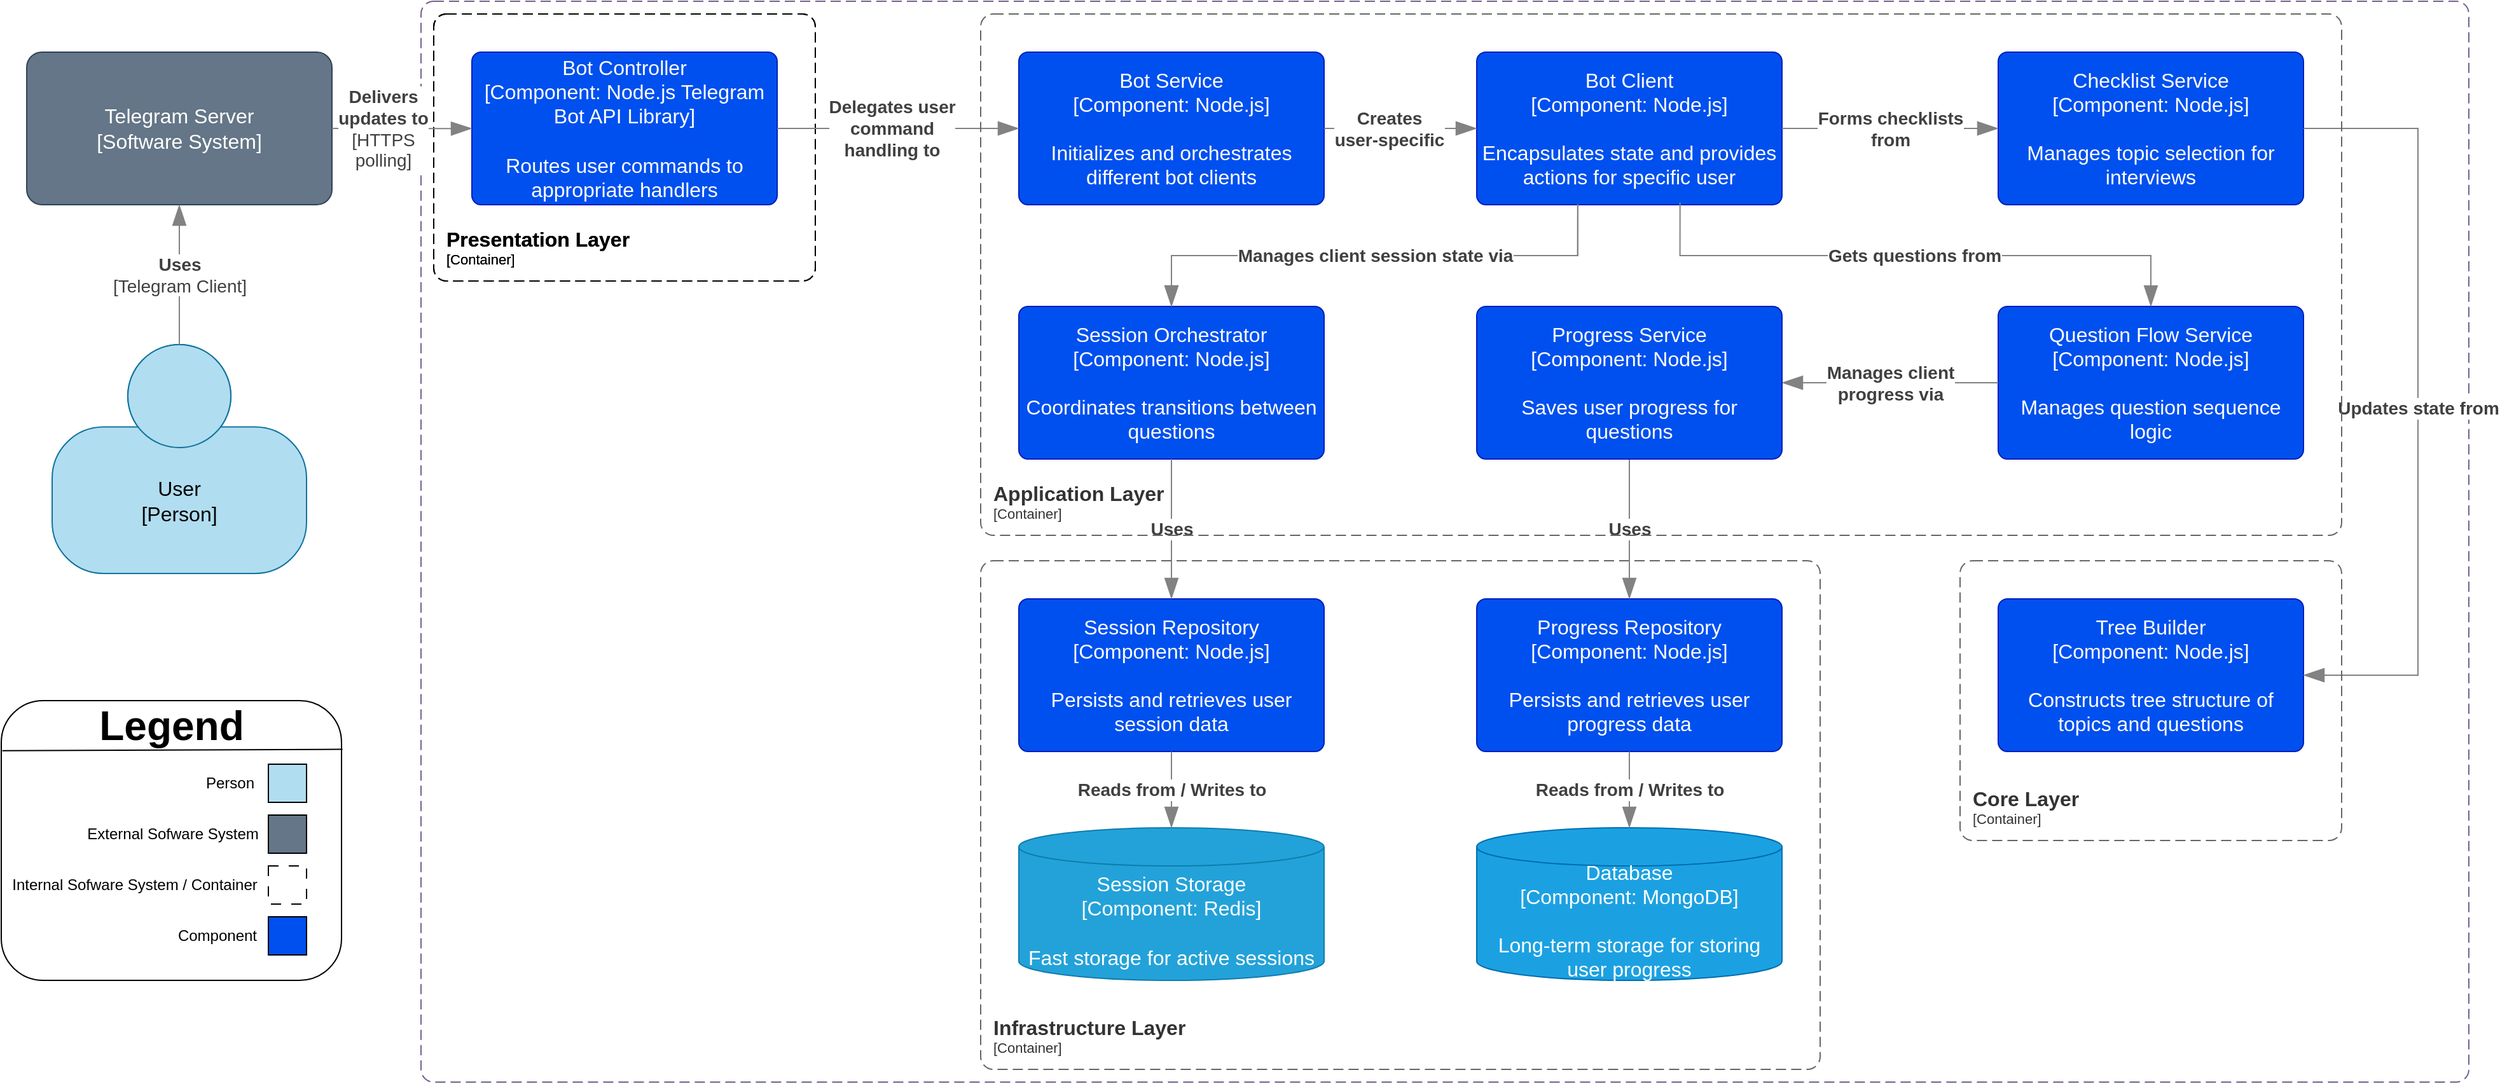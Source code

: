 <mxfile>
    <diagram id="y2iRXe6Vf7PfoEJopRq3" name="Page-1">
        <mxGraphModel dx="1935" dy="1438" grid="1" gridSize="10" guides="1" tooltips="1" connect="1" arrows="1" fold="1" page="1" pageScale="1" pageWidth="850" pageHeight="1100" background="#FFFFFF" math="0" shadow="0">
            <root>
                <mxCell id="0"/>
                <mxCell id="1" parent="0"/>
                <mxCell id="150" value="" style="rounded=1;whiteSpace=wrap;html=1;fillColor=none;" vertex="1" parent="1">
                    <mxGeometry x="40" y="880" width="267.5" height="220" as="geometry"/>
                </mxCell>
                <object placeholders="1" c4Name="User" c4Type="Person" label="%c4Name%&#xa;[%c4Type%]" id="2">
                    <mxCell style="fontSize=16;dashed=0;whiteSpace=wrap;fillColor=#B1DDF0;strokeColor=#10739e;shape=mxgraph.c4.person2;align=center;metaEdit=1;points=[[0.5,0,0],[1,0.5,0],[1,0.75,0],[0.75,1,0],[0.5,1,0],[0.25,1,0],[0,0.75,0],[0,0.5,0]];resizable=0;labelBackgroundColor=none;labelBorderColor=none;textShadow=0;fontStyle=0" parent="1" vertex="1">
                        <mxGeometry x="80" y="600" width="200" height="180" as="geometry"/>
                    </mxCell>
                </object>
                <object placeholders="1" c4Name="InterviewCoach" c4Type="SystemScopeBoundary" c4Application="Software System" label="&lt;font style=&quot;font-size: 16px&quot;&gt;&lt;b&gt;&lt;div style=&quot;text-align: left&quot;&gt;%c4Name%&lt;/div&gt;&lt;/b&gt;&lt;/font&gt;&lt;div style=&quot;text-align: left&quot;&gt;[%c4Application%]&lt;/div&gt;" id="7">
                    <mxCell style="rounded=1;fontSize=11;whiteSpace=wrap;html=1;dashed=1;arcSize=20;fillColor=none;strokeColor=#76608A;fontColor=#ffffff;labelBackgroundColor=none;align=left;verticalAlign=bottom;labelBorderColor=none;spacingTop=0;spacing=10;dashPattern=8 4;metaEdit=1;rotatable=0;perimeter=rectanglePerimeter;noLabel=0;labelPadding=0;allowArrows=0;connectable=0;expand=0;recursiveResize=0;editable=1;pointerEvents=0;absoluteArcSize=1;points=[[0.25,0,0],[0.5,0,0],[0.75,0,0],[1,0.25,0],[1,0.5,0],[1,0.75,0],[0.75,1,0],[0.5,1,0],[0.25,1,0],[0,0.75,0],[0,0.5,0],[0,0.25,0]];" parent="1" vertex="1">
                        <mxGeometry x="370" y="330" width="1610" height="850" as="geometry"/>
                    </mxCell>
                </object>
                <object placeholders="1" c4Name="Presentation Layer" c4Type="ContainerScopeBoundary" c4Application="Container" label="&lt;font style=&quot;font-size: 16px&quot;&gt;&lt;b&gt;&lt;div style=&quot;text-align: left&quot;&gt;%c4Name%&lt;/div&gt;&lt;/b&gt;&lt;/font&gt;&lt;div style=&quot;text-align: left&quot;&gt;[%c4Application%]&lt;/div&gt;" id="77">
                    <mxCell style="rounded=1;fontSize=11;whiteSpace=wrap;html=1;dashed=1;arcSize=20;fillColor=none;labelBackgroundColor=none;align=left;verticalAlign=bottom;labelBorderColor=none;spacingTop=0;spacing=10;dashPattern=8 4;metaEdit=1;rotatable=0;perimeter=rectanglePerimeter;noLabel=0;labelPadding=0;allowArrows=0;connectable=0;expand=0;recursiveResize=0;editable=1;pointerEvents=0;absoluteArcSize=1;points=[[0.25,0,0],[0.5,0,0],[0.75,0,0],[1,0.25,0],[1,0.5,0],[1,0.75,0],[0.75,1,0],[0.5,1,0],[0.25,1,0],[0,0.75,0],[0,0.5,0],[0,0.25,0]];" parent="1" vertex="1">
                        <mxGeometry x="380" y="340" width="300" height="210" as="geometry"/>
                    </mxCell>
                </object>
                <object placeholders="1" c4Name="Presentation Layer" c4Type="ContainerScopeBoundary" c4Application="Container" label="&lt;font style=&quot;font-size: 16px&quot;&gt;&lt;b&gt;&lt;div style=&quot;text-align: left&quot;&gt;%c4Name%&lt;/div&gt;&lt;/b&gt;&lt;/font&gt;&lt;div style=&quot;text-align: left&quot;&gt;[%c4Application%]&lt;/div&gt;" id="8">
                    <mxCell style="rounded=1;fontSize=11;whiteSpace=wrap;html=1;dashed=1;arcSize=20;fillColor=none;labelBackgroundColor=none;align=left;verticalAlign=bottom;labelBorderColor=none;spacingTop=0;spacing=10;dashPattern=8 4;metaEdit=1;rotatable=0;perimeter=rectanglePerimeter;noLabel=0;labelPadding=0;allowArrows=0;connectable=0;expand=0;recursiveResize=0;editable=1;pointerEvents=0;absoluteArcSize=1;points=[[0.25,0,0],[0.5,0,0],[0.75,0,0],[1,0.25,0],[1,0.5,0],[1,0.75,0],[0.75,1,0],[0.5,1,0],[0.25,1,0],[0,0.75,0],[0,0.5,0],[0,0.25,0]];" vertex="1" parent="1">
                        <mxGeometry x="380" y="340" width="300" height="210" as="geometry"/>
                    </mxCell>
                </object>
                <object placeholders="1" c4Name="Database" c4Type="Component" c4Technology="MongoDB" c4Description="Long-term storage for storing user progress" label="%c4Name%&lt;br&gt;[%c4Type%:&amp;nbsp;%c4Technology%]&lt;br&gt;&lt;br&gt;%c4Description%" id="14">
                    <mxCell style="shape=cylinder3;size=15;whiteSpace=wrap;boundedLbl=1;rounded=0;labelBackgroundColor=none;fillColor=#1ba1e2;fontSize=16;fontColor=#ffffff;align=center;strokeColor=#006EAF;metaEdit=1;points=[[0.5,0,0],[1,0.25,0],[1,0.5,0],[1,0.75,0],[0.5,1,0],[0,0.75,0],[0,0.5,0],[0,0.25,0]];resizable=0;html=1;" parent="1" vertex="1">
                        <mxGeometry x="1200" y="980" width="240" height="120" as="geometry"/>
                    </mxCell>
                </object>
                <object placeholders="1" c4Name="Session Storage" c4Type="Component" c4Technology="Redis" c4Description="Fast storage for active sessions" label="%c4Name%&lt;br&gt;[%c4Type%:&amp;nbsp;%c4Technology%]&lt;br&gt;&lt;br&gt;%c4Description%" id="15">
                    <mxCell style="shape=cylinder3;size=15;whiteSpace=wrap;boundedLbl=1;rounded=0;labelBackgroundColor=none;fillColor=#23A2D9;fontSize=16;fontColor=#ffffff;align=center;strokeColor=#0E7DAD;metaEdit=1;points=[[0.5,0,0],[1,0.25,0],[1,0.5,0],[1,0.75,0],[0.5,1,0],[0,0.75,0],[0,0.5,0],[0,0.25,0]];resizable=0;html=1;" parent="1" vertex="1">
                        <mxGeometry x="840" y="980" width="240" height="120" as="geometry"/>
                    </mxCell>
                </object>
                <object placeholders="1" c4Name="Telegram Server" c4Type="Software System" label="%c4Name%&#xa;[%c4Type%]" id="21">
                    <mxCell style="rounded=1;whiteSpace=wrap;labelBackgroundColor=none;fillColor=#647687;fontColor=#ffffff;align=center;arcSize=10;strokeColor=#314354;metaEdit=1;resizable=0;points=[[0.25,0,0],[0.5,0,0],[0.75,0,0],[1,0.25,0],[1,0.5,0],[1,0.75,0],[0.75,1,0],[0.5,1,0],[0.25,1,0],[0,0.75,0],[0,0.5,0],[0,0.25,0]];fontSize=16;" parent="1" vertex="1">
                        <mxGeometry x="60" y="370" width="240" height="120" as="geometry"/>
                    </mxCell>
                </object>
                <object placeholders="1" c4Name="Bot Controller" c4Type="Component" c4Technology="Node.js Telegram Bot API Library" c4Description="Routes user commands to appropriate handlers" label="%c4Name%&#xa;[%c4Type%: %c4Technology%]&#xa;&#xa;%c4Description%" id="23">
                    <mxCell style="rounded=1;whiteSpace=wrap;labelBackgroundColor=none;fillColor=#0050EF;align=center;arcSize=6;strokeColor=#001DBC;metaEdit=1;resizable=0;points=[[0.25,0,0],[0.5,0,0],[0.75,0,0],[1,0.25,0],[1,0.5,0],[1,0.75,0],[0.75,1,0],[0.5,1,0],[0.25,1,0],[0,0.75,0],[0,0.5,0],[0,0.25,0]];fontSize=16;fontColor=#ffffff;shadow=0;glass=0;" parent="1" vertex="1">
                        <mxGeometry x="410" y="370" width="240" height="120" as="geometry"/>
                    </mxCell>
                </object>
                <object placeholders="1" c4Name="Bot Service" c4Type="Component" c4Technology="Node.js" c4Description="Initializes and orchestrates different bot clients" label="%c4Name%&#xa;[%c4Type%: %c4Technology%]&#xa;&#xa;%c4Description%" id="24">
                    <mxCell style="rounded=1;whiteSpace=wrap;labelBackgroundColor=none;fillColor=#0050ef;align=center;arcSize=6;strokeColor=#001DBC;metaEdit=1;resizable=0;points=[[0.25,0,0],[0.5,0,0],[0.75,0,0],[1,0.25,0],[1,0.5,0],[1,0.75,0],[0.75,1,0],[0.5,1,0],[0.25,1,0],[0,0.75,0],[0,0.5,0],[0,0.25,0]];fontColor=#ffffff;fontSize=16;" parent="1" vertex="1">
                        <mxGeometry x="840" y="370" width="240" height="120" as="geometry"/>
                    </mxCell>
                </object>
                <object placeholders="1" c4Name="Bot Client" c4Type="Component" c4Technology="Node.js" c4Description="Encapsulates state and provides actions for specific user" label="%c4Name%&#xa;[%c4Type%: %c4Technology%]&#xa;&#xa;%c4Description%" id="26">
                    <mxCell style="rounded=1;whiteSpace=wrap;labelBackgroundColor=none;fillColor=#0050ef;align=center;arcSize=6;strokeColor=#001DBC;metaEdit=1;resizable=0;points=[[0.25,0,0],[0.5,0,0],[0.75,0,0],[1,0.25,0],[1,0.5,0],[1,0.75,0],[0.75,1,0],[0.5,1,0],[0.25,1,0],[0,0.75,0],[0,0.5,0],[0,0.25,0]];fontColor=#ffffff;fontSize=16;" parent="1" vertex="1">
                        <mxGeometry x="1200" y="370" width="240" height="120" as="geometry"/>
                    </mxCell>
                </object>
                <object placeholders="1" c4Name="Session Orchestrator" c4Type="Component" c4Technology="Node.js" c4Description="Coordinates transitions between questions" label="%c4Name%&#xa;[%c4Type%: %c4Technology%]&#xa;&#xa;%c4Description%" id="27">
                    <mxCell style="rounded=1;whiteSpace=wrap;labelBackgroundColor=none;fillColor=#0050ef;align=center;arcSize=6;strokeColor=#001DBC;metaEdit=1;resizable=0;points=[[0.25,0,0],[0.5,0,0],[0.75,0,0],[1,0.25,0],[1,0.5,0],[1,0.75,0],[0.75,1,0],[0.5,1,0],[0.25,1,0],[0,0.75,0],[0,0.5,0],[0,0.25,0]];fontColor=#ffffff;fontSize=16;" parent="1" vertex="1">
                        <mxGeometry x="840" y="570" width="240" height="120" as="geometry"/>
                    </mxCell>
                </object>
                <object placeholders="1" c4Name="Checklist Service" c4Type="Component" c4Technology="Node.js" c4Description="Manages topic selection for interviews" label="%c4Name%&#xa;[%c4Type%: %c4Technology%]&#xa;&#xa;%c4Description%" id="28">
                    <mxCell style="rounded=1;whiteSpace=wrap;labelBackgroundColor=none;fillColor=#0050ef;align=center;arcSize=6;strokeColor=#001DBC;metaEdit=1;resizable=0;points=[[0.25,0,0],[0.5,0,0],[0.75,0,0],[1,0.25,0],[1,0.5,0],[1,0.75,0],[0.75,1,0],[0.5,1,0],[0.25,1,0],[0,0.75,0],[0,0.5,0],[0,0.25,0]];fontColor=#ffffff;fontSize=16;" parent="1" vertex="1">
                        <mxGeometry x="1610" y="370" width="240" height="120" as="geometry"/>
                    </mxCell>
                </object>
                <object placeholders="1" c4Name="Question Flow Service" c4Type="Component" c4Technology="Node.js" c4Description="Manages question sequence logic" label="%c4Name%&#xa;[%c4Type%: %c4Technology%]&#xa;&#xa;%c4Description%" id="29">
                    <mxCell style="rounded=1;whiteSpace=wrap;labelBackgroundColor=none;fillColor=#0050ef;align=center;arcSize=6;strokeColor=#001DBC;metaEdit=1;resizable=0;points=[[0.25,0,0],[0.5,0,0],[0.75,0,0],[1,0.25,0],[1,0.5,0],[1,0.75,0],[0.75,1,0],[0.5,1,0],[0.25,1,0],[0,0.75,0],[0,0.5,0],[0,0.25,0]];fontColor=#ffffff;fontSize=16;" parent="1" vertex="1">
                        <mxGeometry x="1610" y="570" width="240" height="120" as="geometry"/>
                    </mxCell>
                </object>
                <object placeholders="1" c4Name="Session Repository" c4Type="Component" c4Technology="Node.js" c4Description="Persists and retrieves user session data" label="%c4Name%&#xa;[%c4Type%: %c4Technology%]&#xa;&#xa;%c4Description%" id="30">
                    <mxCell style="rounded=1;whiteSpace=wrap;labelBackgroundColor=none;fillColor=#0050ef;align=center;arcSize=6;strokeColor=#001DBC;metaEdit=1;resizable=0;points=[[0.25,0,0],[0.5,0,0],[0.75,0,0],[1,0.25,0],[1,0.5,0],[1,0.75,0],[0.75,1,0],[0.5,1,0],[0.25,1,0],[0,0.75,0],[0,0.5,0],[0,0.25,0]];fontColor=#ffffff;fontSize=16;" parent="1" vertex="1">
                        <mxGeometry x="840" y="800" width="240" height="120" as="geometry"/>
                    </mxCell>
                </object>
                <object placeholders="1" c4Name="Progress Repository" c4Type="Component" c4Technology="Node.js" c4Description="Persists and retrieves user progress data" label="%c4Name%&#xa;[%c4Type%: %c4Technology%]&#xa;&#xa;%c4Description%" id="31">
                    <mxCell style="rounded=1;whiteSpace=wrap;labelBackgroundColor=none;fillColor=#0050ef;align=center;arcSize=6;strokeColor=#001DBC;metaEdit=1;resizable=0;points=[[0.25,0,0],[0.5,0,0],[0.75,0,0],[1,0.25,0],[1,0.5,0],[1,0.75,0],[0.75,1,0],[0.5,1,0],[0.25,1,0],[0,0.75,0],[0,0.5,0],[0,0.25,0]];fontColor=#ffffff;fontSize=16;" parent="1" vertex="1">
                        <mxGeometry x="1200" y="800" width="240" height="120" as="geometry"/>
                    </mxCell>
                </object>
                <object placeholders="1" c4Type="Relationship" c4Technology="Telegram Client" c4Description="Uses" label="&lt;div style=&quot;text-align: left&quot;&gt;&lt;div style=&quot;text-align: center&quot;&gt;&lt;b&gt;%c4Description%&lt;/b&gt;&lt;/div&gt;&lt;div style=&quot;text-align: center&quot;&gt;[%c4Technology%]&lt;/div&gt;&lt;/div&gt;" id="32">
                    <mxCell style="endArrow=blockThin;html=1;fontSize=14;fontColor=#404040;strokeWidth=1;endFill=1;strokeColor=#828282;elbow=vertical;metaEdit=1;endSize=14;startSize=14;jumpStyle=arc;jumpSize=16;rounded=0;edgeStyle=orthogonalEdgeStyle;exitX=0.5;exitY=0;exitDx=0;exitDy=0;exitPerimeter=0;entryX=0.5;entryY=1;entryDx=0;entryDy=0;entryPerimeter=0;" parent="1" source="2" target="21" edge="1">
                        <mxGeometry width="240" relative="1" as="geometry">
                            <mxPoint x="780" y="660" as="sourcePoint"/>
                            <mxPoint x="1020" y="660" as="targetPoint"/>
                        </mxGeometry>
                    </mxCell>
                </object>
                <object placeholders="1" c4Type="Relationship" c4Description="Delegates user&#xa;command &#xa;handling to" label="&lt;div style=&quot;text-align: left&quot;&gt;&lt;div style=&quot;text-align: center&quot;&gt;&lt;b&gt;%c4Description%&lt;/b&gt;&lt;/div&gt;&lt;/div&gt;" id="36">
                    <mxCell style="endArrow=blockThin;html=1;fontSize=14;fontColor=#404040;strokeWidth=1;endFill=1;strokeColor=#828282;elbow=vertical;metaEdit=1;endSize=14;startSize=14;jumpStyle=arc;jumpSize=16;rounded=0;edgeStyle=orthogonalEdgeStyle;exitX=1;exitY=0.5;exitDx=0;exitDy=0;exitPerimeter=0;entryX=0;entryY=0.5;entryDx=0;entryDy=0;entryPerimeter=0;" parent="1" source="23" target="24" edge="1">
                        <mxGeometry x="-0.053" width="240" relative="1" as="geometry">
                            <mxPoint x="310" y="440" as="sourcePoint"/>
                            <mxPoint x="470" y="590" as="targetPoint"/>
                            <Array as="points">
                                <mxPoint x="720" y="430"/>
                                <mxPoint x="720" y="430"/>
                            </Array>
                            <mxPoint as="offset"/>
                        </mxGeometry>
                    </mxCell>
                </object>
                <object placeholders="1" c4Type="Relationship" c4Technology="HTTPS&#xa;polling" c4Description="Delivers&#xa;updates to" label="&lt;div style=&quot;text-align: left&quot;&gt;&lt;div style=&quot;text-align: center&quot;&gt;&lt;b&gt;%c4Description%&lt;/b&gt;&lt;/div&gt;&lt;div style=&quot;text-align: center&quot;&gt;[%c4Technology%]&lt;/div&gt;&lt;/div&gt;" id="35">
                    <mxCell style="endArrow=blockThin;html=1;fontSize=14;fontColor=#404040;strokeWidth=1;endFill=1;strokeColor=#828282;elbow=vertical;metaEdit=1;endSize=14;startSize=14;jumpStyle=arc;jumpSize=16;rounded=0;edgeStyle=orthogonalEdgeStyle;entryX=0;entryY=0.5;entryDx=0;entryDy=0;entryPerimeter=0;" parent="1" target="23" edge="1">
                        <mxGeometry x="-0.276" width="240" relative="1" as="geometry">
                            <mxPoint x="300" y="430" as="sourcePoint"/>
                            <mxPoint x="190" y="500" as="targetPoint"/>
                            <mxPoint as="offset"/>
                        </mxGeometry>
                    </mxCell>
                </object>
                <object placeholders="1" c4Type="Relationship" c4Description="e.g. Visits pages" label="&lt;div style=&quot;text-align: left&quot;&gt;&lt;div style=&quot;text-align: center&quot;&gt;&lt;b&gt;%c4Description%&lt;/b&gt;&lt;/div&gt;" id="76">
                    <mxCell style="endArrow=blockThin;html=1;fontSize=10;fontColor=#404040;strokeWidth=1;endFill=1;strokeColor=#828282;elbow=vertical;metaEdit=1;endSize=14;startSize=14;jumpStyle=arc;jumpSize=16;rounded=0;edgeStyle=orthogonalEdgeStyle;exitX=0.331;exitY=0.997;exitDx=0;exitDy=0;exitPerimeter=0;entryX=0.5;entryY=0;entryDx=0;entryDy=0;entryPerimeter=0;" parent="1" source="26" target="27" edge="1">
                        <mxGeometry width="240" relative="1" as="geometry">
                            <mxPoint x="1030" y="740" as="sourcePoint"/>
                            <mxPoint x="1270" y="740" as="targetPoint"/>
                        </mxGeometry>
                    </mxCell>
                </object>
                <object placeholders="1" c4Type="Relationship" c4Description="Uses" label="&lt;div style=&quot;text-align: left&quot;&gt;&lt;div style=&quot;text-align: center&quot;&gt;&lt;b&gt;%c4Description%&lt;/b&gt;&lt;/div&gt;&lt;/div&gt;" id="50">
                    <mxCell style="endArrow=blockThin;html=1;fontSize=14;fontColor=#404040;strokeWidth=1;endFill=1;strokeColor=#828282;elbow=vertical;metaEdit=1;endSize=14;startSize=14;jumpStyle=arc;jumpSize=16;rounded=0;edgeStyle=orthogonalEdgeStyle;exitX=0.5;exitY=1;exitDx=0;exitDy=0;exitPerimeter=0;entryX=0.5;entryY=0;entryDx=0;entryDy=0;entryPerimeter=0;" parent="1" source="27" target="30" edge="1">
                        <mxGeometry width="240" relative="1" as="geometry">
                            <mxPoint x="1030" y="740" as="sourcePoint"/>
                            <mxPoint x="1270" y="740" as="targetPoint"/>
                        </mxGeometry>
                    </mxCell>
                </object>
                <object placeholders="1" c4Name="Infrastructure Layer" c4Type="ContainerScopeBoundary" c4Application="Container" label="&lt;font style=&quot;font-size: 16px&quot;&gt;&lt;b&gt;&lt;div style=&quot;text-align: left&quot;&gt;%c4Name%&lt;/div&gt;&lt;/b&gt;&lt;/font&gt;&lt;div style=&quot;text-align: left&quot;&gt;[%c4Application%]&lt;/div&gt;" id="47">
                    <mxCell style="rounded=1;fontSize=11;whiteSpace=wrap;html=1;dashed=1;arcSize=20;fillColor=none;strokeColor=#666666;fontColor=#333333;labelBackgroundColor=none;align=left;verticalAlign=bottom;labelBorderColor=none;spacingTop=0;spacing=10;dashPattern=8 4;metaEdit=1;rotatable=0;perimeter=rectanglePerimeter;noLabel=0;labelPadding=0;allowArrows=0;connectable=0;expand=0;recursiveResize=0;editable=1;pointerEvents=0;absoluteArcSize=1;points=[[0.25,0,0],[0.5,0,0],[0.75,0,0],[1,0.25,0],[1,0.5,0],[1,0.75,0],[0.75,1,0],[0.5,1,0],[0.25,1,0],[0,0.75,0],[0,0.5,0],[0,0.25,0]];" parent="1" vertex="1">
                        <mxGeometry x="810" y="770" width="660" height="400" as="geometry"/>
                    </mxCell>
                </object>
                <object placeholders="1" c4Type="Relationship" c4Description="Forms checklists&#xa;from" label="&lt;div style=&quot;text-align: left&quot;&gt;&lt;div style=&quot;text-align: center&quot;&gt;&lt;b&gt;%c4Description%&lt;/b&gt;&lt;/div&gt;&lt;/div&gt;" id="52">
                    <mxCell style="endArrow=blockThin;html=1;fontSize=14;fontColor=#404040;strokeWidth=1;endFill=1;strokeColor=#828282;elbow=vertical;metaEdit=1;endSize=14;startSize=14;jumpStyle=arc;jumpSize=16;rounded=0;edgeStyle=orthogonalEdgeStyle;exitX=1;exitY=0.5;exitDx=0;exitDy=0;exitPerimeter=0;entryX=0;entryY=0.5;entryDx=0;entryDy=0;entryPerimeter=0;" parent="1" source="26" target="28" edge="1">
                        <mxGeometry width="240" relative="1" as="geometry">
                            <mxPoint x="1050" y="760" as="sourcePoint"/>
                            <mxPoint x="1290" y="760" as="targetPoint"/>
                            <mxPoint as="offset"/>
                        </mxGeometry>
                    </mxCell>
                </object>
                <object placeholders="1" c4Type="Relationship" c4Description="Creates&#xa;user-specific" label="&lt;div style=&quot;text-align: left&quot;&gt;&lt;div style=&quot;text-align: center&quot;&gt;&lt;b&gt;%c4Description%&lt;/b&gt;&lt;/div&gt;&lt;/div&gt;" id="48">
                    <mxCell style="endArrow=blockThin;html=1;fontSize=14;fontColor=#404040;strokeWidth=1;endFill=1;strokeColor=#828282;elbow=vertical;metaEdit=1;endSize=14;startSize=14;jumpStyle=arc;jumpSize=16;rounded=0;edgeStyle=orthogonalEdgeStyle;exitX=1;exitY=0.5;exitDx=0;exitDy=0;exitPerimeter=0;entryX=0;entryY=0.5;entryDx=0;entryDy=0;entryPerimeter=0;" edge="1" parent="1" source="24" target="26">
                        <mxGeometry x="-0.167" width="240" relative="1" as="geometry">
                            <mxPoint x="1030" y="740" as="sourcePoint"/>
                            <mxPoint x="1270" y="740" as="targetPoint"/>
                            <Array as="points">
                                <mxPoint x="1130" y="430"/>
                                <mxPoint x="1130" y="430"/>
                            </Array>
                            <mxPoint x="1" as="offset"/>
                        </mxGeometry>
                    </mxCell>
                </object>
                <object placeholders="1" c4Type="Relationship" c4Description="Manages client session state via" label="&lt;div style=&quot;text-align: left&quot;&gt;&lt;div style=&quot;text-align: center&quot;&gt;&lt;b&gt;%c4Description%&lt;/b&gt;&lt;/div&gt;&lt;/div&gt;" id="49">
                    <mxCell style="endArrow=blockThin;html=1;fontSize=14;fontColor=#404040;strokeWidth=1;endFill=1;strokeColor=#828282;elbow=vertical;metaEdit=1;endSize=14;startSize=14;jumpStyle=arc;jumpSize=16;rounded=0;edgeStyle=orthogonalEdgeStyle;exitX=0.331;exitY=0.997;exitDx=0;exitDy=0;exitPerimeter=0;entryX=0.5;entryY=0;entryDx=0;entryDy=0;entryPerimeter=0;" edge="1" parent="1" source="26" target="27">
                        <mxGeometry width="240" relative="1" as="geometry">
                            <mxPoint x="1030" y="740" as="sourcePoint"/>
                            <mxPoint x="1270" y="740" as="targetPoint"/>
                        </mxGeometry>
                    </mxCell>
                </object>
                <object placeholders="1" c4Type="Relationship" c4Description="Gets questions from" label="&lt;div style=&quot;text-align: left&quot;&gt;&lt;div style=&quot;text-align: center&quot;&gt;&lt;b&gt;%c4Description%&lt;/b&gt;&lt;/div&gt;&lt;/div&gt;" id="59">
                    <mxCell style="endArrow=blockThin;html=1;fontSize=14;fontColor=#404040;strokeWidth=1;endFill=1;strokeColor=#828282;elbow=vertical;metaEdit=1;endSize=14;startSize=14;jumpStyle=arc;jumpSize=16;rounded=0;edgeStyle=orthogonalEdgeStyle;exitX=0.666;exitY=0.986;exitDx=0;exitDy=0;exitPerimeter=0;entryX=0.5;entryY=0;entryDx=0;entryDy=0;entryPerimeter=0;" parent="1" source="26" target="29" edge="1">
                        <mxGeometry width="240" relative="1" as="geometry">
                            <mxPoint x="1170" y="600" as="sourcePoint"/>
                            <mxPoint x="1410" y="600" as="targetPoint"/>
                            <Array as="points">
                                <mxPoint x="1360" y="530"/>
                                <mxPoint x="1730" y="530"/>
                            </Array>
                        </mxGeometry>
                    </mxCell>
                </object>
                <object placeholders="1" c4Type="Relationship" c4Description="Uses" label="&lt;div style=&quot;text-align: left&quot;&gt;&lt;div style=&quot;text-align: center&quot;&gt;&lt;b&gt;%c4Description%&lt;/b&gt;&lt;/div&gt;&lt;/div&gt;" id="61">
                    <mxCell style="endArrow=blockThin;html=1;fontSize=14;fontColor=#404040;strokeWidth=1;endFill=1;strokeColor=#828282;elbow=vertical;metaEdit=1;endSize=14;startSize=14;jumpStyle=arc;jumpSize=16;rounded=0;edgeStyle=orthogonalEdgeStyle;entryX=0.5;entryY=0;entryDx=0;entryDy=0;entryPerimeter=0;exitX=0.5;exitY=1;exitDx=0;exitDy=0;exitPerimeter=0;" parent="1" source="57" target="31" edge="1">
                        <mxGeometry width="240" relative="1" as="geometry">
                            <mxPoint x="980" y="720" as="sourcePoint"/>
                            <mxPoint x="1220" y="720" as="targetPoint"/>
                        </mxGeometry>
                    </mxCell>
                </object>
                <object placeholders="1" c4Type="Relationship" c4Description="Reads from / Writes to" label="&lt;div style=&quot;text-align: left&quot;&gt;&lt;div style=&quot;text-align: center&quot;&gt;&lt;b&gt;%c4Description%&lt;/b&gt;&lt;/div&gt;&lt;/div&gt;" id="51">
                    <mxCell style="endArrow=blockThin;html=1;fontSize=14;fontColor=#404040;strokeWidth=1;endFill=1;strokeColor=#828282;elbow=vertical;metaEdit=1;endSize=14;startSize=14;jumpStyle=arc;jumpSize=16;rounded=0;edgeStyle=orthogonalEdgeStyle;exitX=0.5;exitY=1;exitDx=0;exitDy=0;exitPerimeter=0;entryX=0.5;entryY=0;entryDx=0;entryDy=0;entryPerimeter=0;" parent="1" source="30" target="15" edge="1">
                        <mxGeometry width="240" relative="1" as="geometry">
                            <mxPoint x="1030" y="740" as="sourcePoint"/>
                            <mxPoint x="1270" y="740" as="targetPoint"/>
                        </mxGeometry>
                    </mxCell>
                </object>
                <object placeholders="1" c4Type="Relationship" c4Description="Manages client&#xa;progress via" label="&lt;div style=&quot;text-align: left&quot;&gt;&lt;div style=&quot;text-align: center&quot;&gt;&lt;b&gt;%c4Description%&lt;/b&gt;&lt;/div&gt;&lt;/div&gt;" id="78">
                    <mxCell style="endArrow=blockThin;html=1;fontSize=14;fontColor=#404040;strokeWidth=1;endFill=1;strokeColor=#828282;elbow=vertical;metaEdit=1;endSize=14;startSize=14;jumpStyle=arc;jumpSize=16;rounded=0;edgeStyle=orthogonalEdgeStyle;exitX=0;exitY=0.5;exitDx=0;exitDy=0;exitPerimeter=0;entryX=1;entryY=0.5;entryDx=0;entryDy=0;entryPerimeter=0;" parent="1" source="29" target="57" edge="1">
                        <mxGeometry width="240" relative="1" as="geometry">
                            <mxPoint x="1160" y="530" as="sourcePoint"/>
                            <mxPoint x="1450" y="630" as="targetPoint"/>
                        </mxGeometry>
                    </mxCell>
                </object>
                <object placeholders="1" c4Type="Relationship" c4Description="Reads from / Writes to" label="&lt;div style=&quot;text-align: left&quot;&gt;&lt;div style=&quot;text-align: center&quot;&gt;&lt;b&gt;%c4Description%&lt;/b&gt;&lt;/div&gt;&lt;/div&gt;" id="56">
                    <mxCell style="endArrow=blockThin;html=1;fontSize=14;fontColor=#404040;strokeWidth=1;endFill=1;strokeColor=#828282;elbow=vertical;metaEdit=1;endSize=14;startSize=14;jumpStyle=arc;jumpSize=16;rounded=0;edgeStyle=orthogonalEdgeStyle;entryX=0.5;entryY=0;entryDx=0;entryDy=0;entryPerimeter=0;exitX=0.5;exitY=1;exitDx=0;exitDy=0;exitPerimeter=0;" parent="1" source="31" target="14" edge="1">
                        <mxGeometry width="240" relative="1" as="geometry">
                            <mxPoint x="1050" y="760" as="sourcePoint"/>
                            <mxPoint x="1290" y="760" as="targetPoint"/>
                        </mxGeometry>
                    </mxCell>
                </object>
                <object placeholders="1" c4Name="Progress Service" c4Type="Component" c4Technology="Node.js" c4Description="Saves user progress for questions" label="%c4Name%&#xa;[%c4Type%: %c4Technology%]&#xa;&#xa;%c4Description%" id="57">
                    <mxCell style="rounded=1;whiteSpace=wrap;labelBackgroundColor=none;fillColor=#0050ef;align=center;arcSize=6;strokeColor=#001DBC;metaEdit=1;resizable=0;points=[[0.25,0,0],[0.5,0,0],[0.75,0,0],[1,0.25,0],[1,0.5,0],[1,0.75,0],[0.75,1,0],[0.5,1,0],[0.25,1,0],[0,0.75,0],[0,0.5,0],[0,0.25,0]];fontColor=#ffffff;fontSize=16;" parent="1" vertex="1">
                        <mxGeometry x="1200" y="570" width="240" height="120" as="geometry"/>
                    </mxCell>
                </object>
                <object placeholders="1" c4Name="Tree Builder" c4Type="Component" c4Technology="Node.js" c4Description="Constructs tree structure of topics and questions" label="%c4Name%&#xa;[%c4Type%: %c4Technology%]&#xa;&#xa;%c4Description%" id="79">
                    <mxCell style="rounded=1;whiteSpace=wrap;labelBackgroundColor=none;fillColor=#0050ef;align=center;arcSize=6;strokeColor=#001DBC;metaEdit=1;resizable=0;points=[[0.25,0,0],[0.5,0,0],[0.75,0,0],[1,0.25,0],[1,0.5,0],[1,0.75,0],[0.75,1,0],[0.5,1,0],[0.25,1,0],[0,0.75,0],[0,0.5,0],[0,0.25,0]];fontColor=#ffffff;fontSize=16;" vertex="1" parent="1">
                        <mxGeometry x="1610" y="800" width="240" height="120" as="geometry"/>
                    </mxCell>
                </object>
                <object placeholders="1" c4Type="Relationship" c4Description="Updates state from" label="&lt;div style=&quot;text-align: left&quot;&gt;&lt;div style=&quot;text-align: center&quot;&gt;&lt;b&gt;%c4Description%&lt;/b&gt;&lt;/div&gt;&lt;/div&gt;" id="80">
                    <mxCell style="endArrow=blockThin;html=1;fontSize=14;fontColor=#404040;strokeWidth=1;endFill=1;strokeColor=#828282;elbow=vertical;metaEdit=1;endSize=14;startSize=14;jumpStyle=arc;jumpSize=16;rounded=0;edgeStyle=orthogonalEdgeStyle;exitX=1;exitY=0.5;exitDx=0;exitDy=0;exitPerimeter=0;entryX=1;entryY=0.5;entryDx=0;entryDy=0;entryPerimeter=0;" edge="1" parent="1" source="28" target="79">
                        <mxGeometry x="0.016" width="240" relative="1" as="geometry">
                            <mxPoint x="1390" y="650" as="sourcePoint"/>
                            <mxPoint x="1630" y="650" as="targetPoint"/>
                            <Array as="points">
                                <mxPoint x="1940" y="430"/>
                                <mxPoint x="1940" y="860"/>
                            </Array>
                            <mxPoint as="offset"/>
                        </mxGeometry>
                    </mxCell>
                </object>
                <object placeholders="1" c4Name="Core Layer" c4Type="ContainerScopeBoundary" c4Application="Container" label="&lt;font style=&quot;font-size: 16px&quot;&gt;&lt;b&gt;&lt;div style=&quot;text-align: left&quot;&gt;%c4Name%&lt;/div&gt;&lt;/b&gt;&lt;/font&gt;&lt;div style=&quot;text-align: left&quot;&gt;[%c4Application%]&lt;/div&gt;" id="81">
                    <mxCell style="rounded=1;fontSize=11;whiteSpace=wrap;html=1;dashed=1;arcSize=20;fillColor=none;strokeColor=#666666;fontColor=#333333;labelBackgroundColor=none;align=left;verticalAlign=bottom;labelBorderColor=none;spacingTop=0;spacing=10;dashPattern=8 4;metaEdit=1;rotatable=0;perimeter=rectanglePerimeter;noLabel=0;labelPadding=0;allowArrows=0;connectable=0;expand=0;recursiveResize=0;editable=1;pointerEvents=0;absoluteArcSize=1;points=[[0.25,0,0],[0.5,0,0],[0.75,0,0],[1,0.25,0],[1,0.5,0],[1,0.75,0],[0.75,1,0],[0.5,1,0],[0.25,1,0],[0,0.75,0],[0,0.5,0],[0,0.25,0]];" vertex="1" parent="1">
                        <mxGeometry x="1580" y="770" width="300" height="220" as="geometry"/>
                    </mxCell>
                </object>
                <object placeholders="1" c4Name="Application Layer" c4Type="ContainerScopeBoundary" c4Application="Container" label="&lt;font style=&quot;font-size: 16px&quot;&gt;&lt;b&gt;&lt;div style=&quot;text-align: left&quot;&gt;%c4Name%&lt;/div&gt;&lt;/b&gt;&lt;/font&gt;&lt;div style=&quot;text-align: left&quot;&gt;[%c4Application%]&lt;/div&gt;" id="82">
                    <mxCell style="rounded=1;fontSize=11;whiteSpace=wrap;html=1;dashed=1;arcSize=20;fillColor=none;strokeColor=#666666;fontColor=#333333;labelBackgroundColor=none;align=left;verticalAlign=bottom;labelBorderColor=none;spacingTop=0;spacing=10;dashPattern=8 4;metaEdit=1;rotatable=0;perimeter=rectanglePerimeter;noLabel=0;labelPadding=0;allowArrows=0;connectable=0;expand=0;recursiveResize=0;editable=1;pointerEvents=0;absoluteArcSize=1;points=[[0.25,0,0],[0.5,0,0],[0.75,0,0],[1,0.25,0],[1,0.5,0],[1,0.75,0],[0.75,1,0],[0.5,1,0],[0.25,1,0],[0,0.75,0],[0,0.5,0],[0,0.25,0]];" vertex="1" parent="1">
                        <mxGeometry x="810" y="340" width="1070" height="410" as="geometry"/>
                    </mxCell>
                </object>
                <mxCell id="141" value="" style="rounded=0;whiteSpace=wrap;html=1;fillColor=#B1DDF0;" vertex="1" parent="1">
                    <mxGeometry x="250" y="930" width="30" height="30" as="geometry"/>
                </mxCell>
                <mxCell id="142" value="" style="rounded=0;whiteSpace=wrap;html=1;fillColor=#647687;" vertex="1" parent="1">
                    <mxGeometry x="250" y="970" width="30" height="30" as="geometry"/>
                </mxCell>
                <mxCell id="143" value="" style="rounded=0;whiteSpace=wrap;html=1;dashed=1;dashPattern=8 8;" vertex="1" parent="1">
                    <mxGeometry x="250" y="1010" width="30" height="30" as="geometry"/>
                </mxCell>
                <mxCell id="144" value="" style="rounded=0;whiteSpace=wrap;html=1;fillColor=#0050EF;" vertex="1" parent="1">
                    <mxGeometry x="250" y="1050" width="30" height="30" as="geometry"/>
                </mxCell>
                <mxCell id="145" value="Person" style="text;html=1;align=center;verticalAlign=middle;whiteSpace=wrap;rounded=0;" vertex="1" parent="1">
                    <mxGeometry x="190" y="930" width="60" height="30" as="geometry"/>
                </mxCell>
                <mxCell id="146" value="External Sofware System" style="text;html=1;align=center;verticalAlign=middle;whiteSpace=wrap;rounded=0;" vertex="1" parent="1">
                    <mxGeometry x="100" y="970" width="150" height="30" as="geometry"/>
                </mxCell>
                <mxCell id="147" value="Internal Sofware System / Container" style="text;html=1;align=center;verticalAlign=middle;whiteSpace=wrap;rounded=0;" vertex="1" parent="1">
                    <mxGeometry x="40" y="1010" width="210" height="30" as="geometry"/>
                </mxCell>
                <mxCell id="148" value="Component" style="text;html=1;align=center;verticalAlign=middle;whiteSpace=wrap;rounded=0;" vertex="1" parent="1">
                    <mxGeometry x="170" y="1050" width="80" height="30" as="geometry"/>
                </mxCell>
                <mxCell id="149" value="&lt;b&gt;&lt;font style=&quot;font-size: 32px;&quot;&gt;Legend&lt;/font&gt;&lt;/b&gt;" style="text;html=1;align=center;verticalAlign=middle;whiteSpace=wrap;rounded=0;" vertex="1" parent="1">
                    <mxGeometry x="143.75" y="885" width="60" height="30" as="geometry"/>
                </mxCell>
                <mxCell id="151" value="" style="endArrow=none;html=1;exitX=0.003;exitY=0.179;exitDx=0;exitDy=0;exitPerimeter=0;entryX=1.003;entryY=0.174;entryDx=0;entryDy=0;entryPerimeter=0;" edge="1" parent="1" source="150" target="150">
                    <mxGeometry width="50" height="50" relative="1" as="geometry">
                        <mxPoint x="310" y="860" as="sourcePoint"/>
                        <mxPoint x="360" y="810" as="targetPoint"/>
                    </mxGeometry>
                </mxCell>
            </root>
        </mxGraphModel>
    </diagram>
</mxfile>